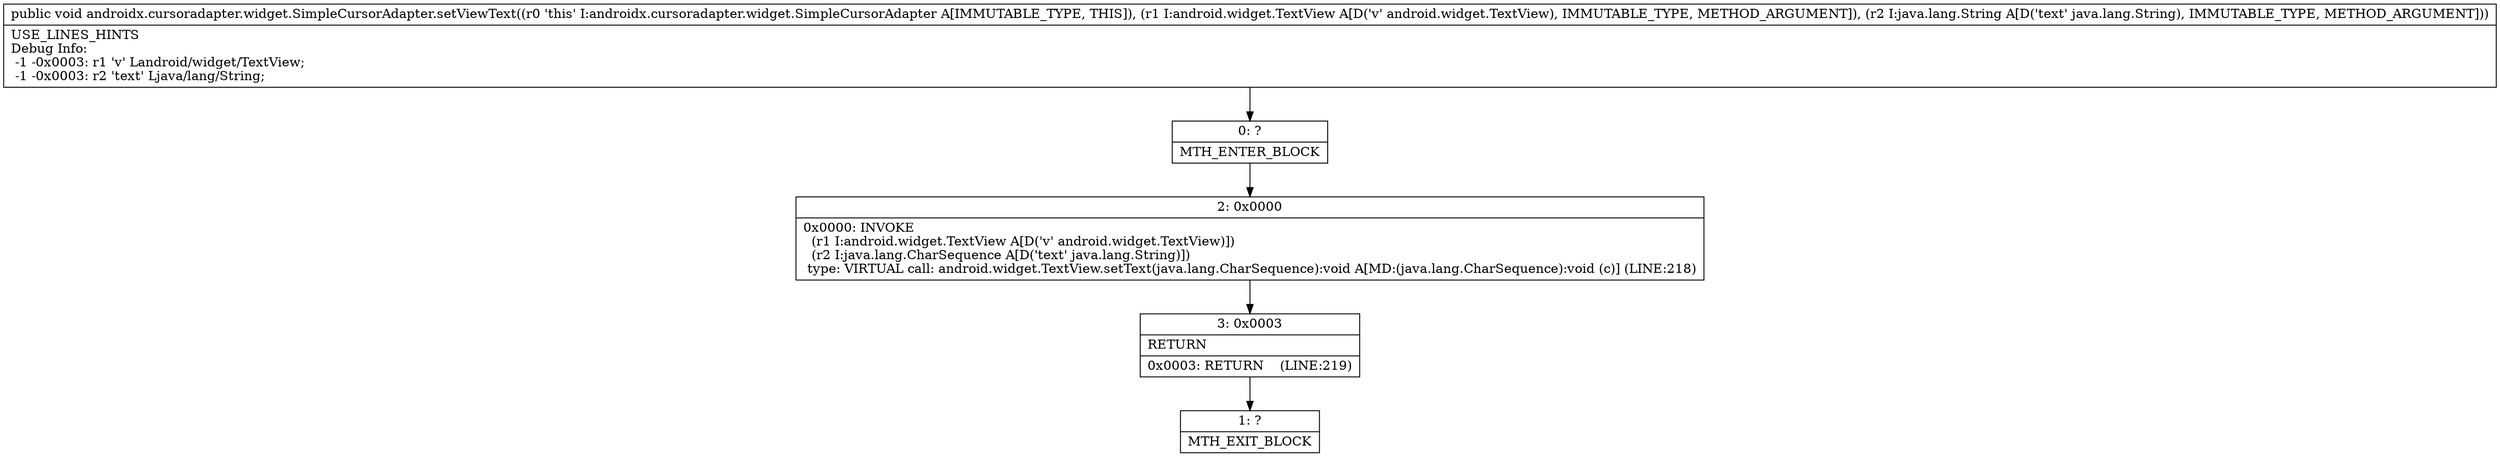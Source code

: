 digraph "CFG forandroidx.cursoradapter.widget.SimpleCursorAdapter.setViewText(Landroid\/widget\/TextView;Ljava\/lang\/String;)V" {
Node_0 [shape=record,label="{0\:\ ?|MTH_ENTER_BLOCK\l}"];
Node_2 [shape=record,label="{2\:\ 0x0000|0x0000: INVOKE  \l  (r1 I:android.widget.TextView A[D('v' android.widget.TextView)])\l  (r2 I:java.lang.CharSequence A[D('text' java.lang.String)])\l type: VIRTUAL call: android.widget.TextView.setText(java.lang.CharSequence):void A[MD:(java.lang.CharSequence):void (c)] (LINE:218)\l}"];
Node_3 [shape=record,label="{3\:\ 0x0003|RETURN\l|0x0003: RETURN    (LINE:219)\l}"];
Node_1 [shape=record,label="{1\:\ ?|MTH_EXIT_BLOCK\l}"];
MethodNode[shape=record,label="{public void androidx.cursoradapter.widget.SimpleCursorAdapter.setViewText((r0 'this' I:androidx.cursoradapter.widget.SimpleCursorAdapter A[IMMUTABLE_TYPE, THIS]), (r1 I:android.widget.TextView A[D('v' android.widget.TextView), IMMUTABLE_TYPE, METHOD_ARGUMENT]), (r2 I:java.lang.String A[D('text' java.lang.String), IMMUTABLE_TYPE, METHOD_ARGUMENT]))  | USE_LINES_HINTS\lDebug Info:\l  \-1 \-0x0003: r1 'v' Landroid\/widget\/TextView;\l  \-1 \-0x0003: r2 'text' Ljava\/lang\/String;\l}"];
MethodNode -> Node_0;Node_0 -> Node_2;
Node_2 -> Node_3;
Node_3 -> Node_1;
}


